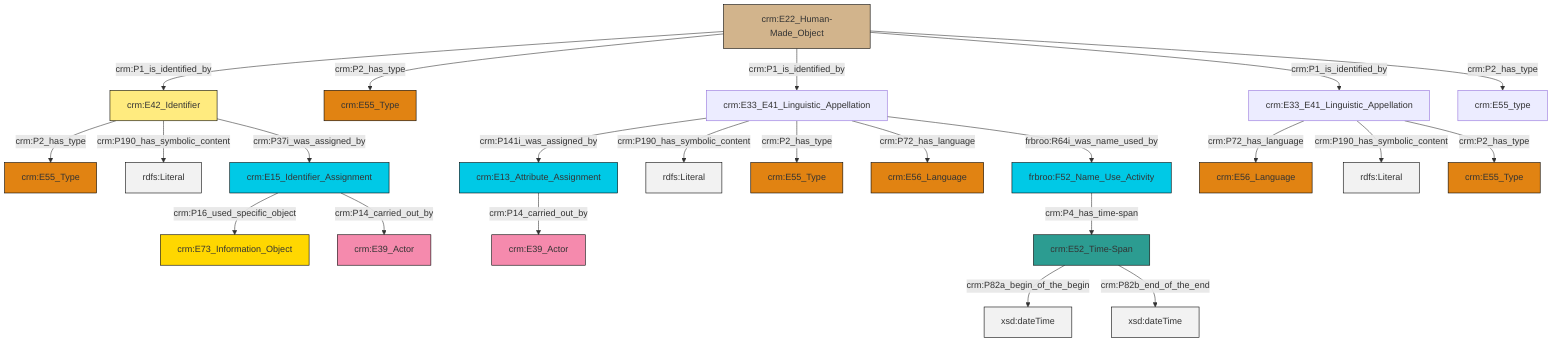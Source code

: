 graph TD
classDef Literal fill:#f2f2f2,stroke:#000000;
classDef CRM_Entity fill:#FFFFFF,stroke:#000000;
classDef Temporal_Entity fill:#00C9E6, stroke:#000000;
classDef Type fill:#E18312, stroke:#000000;
classDef Time-Span fill:#2C9C91, stroke:#000000;
classDef Appellation fill:#FFEB7F, stroke:#000000;
classDef Place fill:#008836, stroke:#000000;
classDef Persistent_Item fill:#B266B2, stroke:#000000;
classDef Conceptual_Object fill:#FFD700, stroke:#000000;
classDef Physical_Thing fill:#D2B48C, stroke:#000000;
classDef Actor fill:#f58aad, stroke:#000000;
classDef PC_Classes fill:#4ce600, stroke:#000000;
classDef Multi fill:#cccccc,stroke:#000000;

2["crm:E22_Human-Made_Object"]:::Physical_Thing -->|crm:P1_is_identified_by| 3["crm:E42_Identifier"]:::Appellation
2["crm:E22_Human-Made_Object"]:::Physical_Thing -->|crm:P2_has_type| 4["crm:E55_Type"]:::Type
5["crm:E33_E41_Linguistic_Appellation"]:::Default -->|crm:P141i_was_assigned_by| 6["crm:E13_Attribute_Assignment"]:::Temporal_Entity
2["crm:E22_Human-Made_Object"]:::Physical_Thing -->|crm:P1_is_identified_by| 5["crm:E33_E41_Linguistic_Appellation"]:::Default
10["crm:E33_E41_Linguistic_Appellation"]:::Default -->|crm:P72_has_language| 11["crm:E56_Language"]:::Type
2["crm:E22_Human-Made_Object"]:::Physical_Thing -->|crm:P1_is_identified_by| 10["crm:E33_E41_Linguistic_Appellation"]:::Default
10["crm:E33_E41_Linguistic_Appellation"]:::Default -->|crm:P190_has_symbolic_content| 16[rdfs:Literal]:::Literal
3["crm:E42_Identifier"]:::Appellation -->|crm:P2_has_type| 19["crm:E55_Type"]:::Type
10["crm:E33_E41_Linguistic_Appellation"]:::Default -->|crm:P2_has_type| 17["crm:E55_Type"]:::Type
27["crm:E52_Time-Span"]:::Time-Span -->|crm:P82a_begin_of_the_begin| 28[xsd:dateTime]:::Literal
29["frbroo:F52_Name_Use_Activity"]:::Temporal_Entity -->|crm:P4_has_time-span| 27["crm:E52_Time-Span"]:::Time-Span
8["crm:E15_Identifier_Assignment"]:::Temporal_Entity -->|crm:P16_used_specific_object| 14["crm:E73_Information_Object"]:::Conceptual_Object
5["crm:E33_E41_Linguistic_Appellation"]:::Default -->|crm:P190_has_symbolic_content| 32[rdfs:Literal]:::Literal
3["crm:E42_Identifier"]:::Appellation -->|crm:P190_has_symbolic_content| 37[rdfs:Literal]:::Literal
2["crm:E22_Human-Made_Object"]:::Physical_Thing -->|crm:P2_has_type| 25["crm:E55_type"]:::Default
27["crm:E52_Time-Span"]:::Time-Span -->|crm:P82b_end_of_the_end| 40[xsd:dateTime]:::Literal
5["crm:E33_E41_Linguistic_Appellation"]:::Default -->|crm:P2_has_type| 0["crm:E55_Type"]:::Type
8["crm:E15_Identifier_Assignment"]:::Temporal_Entity -->|crm:P14_carried_out_by| 23["crm:E39_Actor"]:::Actor
5["crm:E33_E41_Linguistic_Appellation"]:::Default -->|crm:P72_has_language| 33["crm:E56_Language"]:::Type
3["crm:E42_Identifier"]:::Appellation -->|crm:P37i_was_assigned_by| 8["crm:E15_Identifier_Assignment"]:::Temporal_Entity
6["crm:E13_Attribute_Assignment"]:::Temporal_Entity -->|crm:P14_carried_out_by| 35["crm:E39_Actor"]:::Actor
5["crm:E33_E41_Linguistic_Appellation"]:::Default -->|frbroo:R64i_was_name_used_by| 29["frbroo:F52_Name_Use_Activity"]:::Temporal_Entity